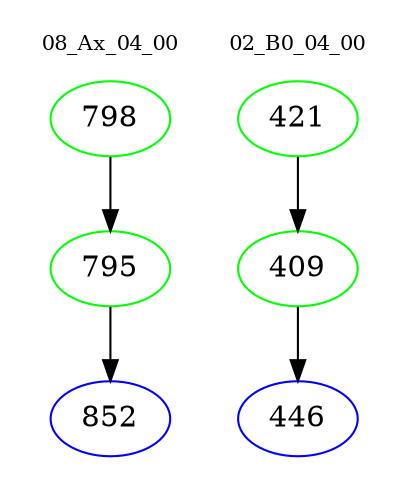digraph{
subgraph cluster_0 {
color = white
label = "08_Ax_04_00";
fontsize=10;
T0_798 [label="798", color="green"]
T0_798 -> T0_795 [color="black"]
T0_795 [label="795", color="green"]
T0_795 -> T0_852 [color="black"]
T0_852 [label="852", color="blue"]
}
subgraph cluster_1 {
color = white
label = "02_B0_04_00";
fontsize=10;
T1_421 [label="421", color="green"]
T1_421 -> T1_409 [color="black"]
T1_409 [label="409", color="green"]
T1_409 -> T1_446 [color="black"]
T1_446 [label="446", color="blue"]
}
}
